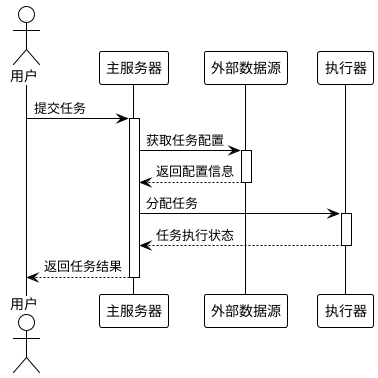 @startuml Main
!theme plain
skinparam componentStyle rectangle

actor 用户 as User
participant "主服务器" as Server
participant "外部数据源" as DataSource
participant "执行器" as Executor

User -> Server: 提交任务
activate Server

Server -> DataSource: 获取任务配置
activate DataSource
DataSource --> Server: 返回配置信息
deactivate DataSource

Server -> Executor: 分配任务
activate Executor
Executor --> Server: 任务执行状态
deactivate Executor

Server --> User: 返回任务结果
deactivate Server

@enduml

